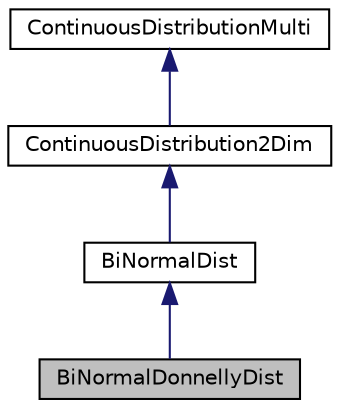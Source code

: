 digraph "BiNormalDonnellyDist"
{
 // INTERACTIVE_SVG=YES
  bgcolor="transparent";
  edge [fontname="Helvetica",fontsize="10",labelfontname="Helvetica",labelfontsize="10"];
  node [fontname="Helvetica",fontsize="10",shape=record];
  Node4 [label="BiNormalDonnellyDist",height=0.2,width=0.4,color="black", fillcolor="grey75", style="filled", fontcolor="black"];
  Node5 -> Node4 [dir="back",color="midnightblue",fontsize="10",style="solid",fontname="Helvetica"];
  Node5 [label="BiNormalDist",height=0.2,width=0.4,color="black",URL="$db/d2b/classumontreal_1_1ssj_1_1probdistmulti_1_1BiNormalDist.html",tooltip="Extends the class ContinuousDistribution2Dim for the bivariate normal distribution   (page 84)..."];
  Node6 -> Node5 [dir="back",color="midnightblue",fontsize="10",style="solid",fontname="Helvetica"];
  Node6 [label="ContinuousDistribution2Dim",height=0.2,width=0.4,color="black",URL="$dd/d94/classumontreal_1_1ssj_1_1probdistmulti_1_1ContinuousDistribution2Dim.html",tooltip="Classes implementing 2-dimensional continuous distributions should inherit from this class..."];
  Node7 -> Node6 [dir="back",color="midnightblue",fontsize="10",style="solid",fontname="Helvetica"];
  Node7 [label="ContinuousDistributionMulti",height=0.2,width=0.4,color="black",URL="$d6/d06/classumontreal_1_1ssj_1_1probdistmulti_1_1ContinuousDistributionMulti.html",tooltip="Classes implementing continuous multi-dimensional distributions should inherit from this class..."];
}
